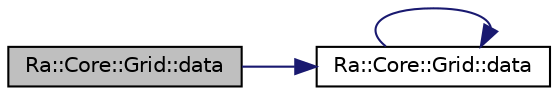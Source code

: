 digraph "Ra::Core::Grid::data"
{
 // INTERACTIVE_SVG=YES
 // LATEX_PDF_SIZE
  edge [fontname="Helvetica",fontsize="10",labelfontname="Helvetica",labelfontsize="10"];
  node [fontname="Helvetica",fontsize="10",shape=record];
  rankdir="LR";
  Node1 [label="Ra::Core::Grid::data",height=0.2,width=0.4,color="black", fillcolor="grey75", style="filled", fontcolor="black",tooltip="Read-write access to the underlying data."];
  Node1 -> Node2 [color="midnightblue",fontsize="10",style="solid",fontname="Helvetica"];
  Node2 [label="Ra::Core::Grid::data",height=0.2,width=0.4,color="black", fillcolor="white", style="filled",URL="$classRa_1_1Core_1_1Grid.html#a82cb31cfd2f9f2b46f7be1e1d8ee90ae",tooltip="Read only access to the underlying data."];
  Node2 -> Node2 [color="midnightblue",fontsize="10",style="solid",fontname="Helvetica"];
}
